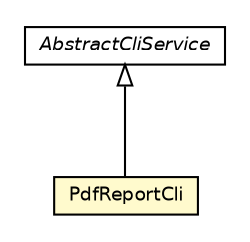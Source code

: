#!/usr/local/bin/dot
#
# Class diagram 
# Generated by UmlGraph version 4.6 (http://www.spinellis.gr/sw/umlgraph)
#

digraph G {
	edge [fontname="Helvetica",fontsize=10,labelfontname="Helvetica",labelfontsize=10];
	node [fontname="Helvetica",fontsize=10,shape=plaintext];
	// net.chrissearle.flickrvote.service.cli.PdfReportCli
	c34 [label=<<table border="0" cellborder="1" cellspacing="0" cellpadding="2" port="p" bgcolor="lemonChiffon" href="./PdfReportCli.html">
		<tr><td><table border="0" cellspacing="0" cellpadding="1">
			<tr><td> PdfReportCli </td></tr>
		</table></td></tr>
		</table>>, fontname="Helvetica", fontcolor="black", fontsize=9.0];
	// net.chrissearle.flickrvote.service.cli.AbstractCliService
	c37 [label=<<table border="0" cellborder="1" cellspacing="0" cellpadding="2" port="p" href="./AbstractCliService.html">
		<tr><td><table border="0" cellspacing="0" cellpadding="1">
			<tr><td><font face="Helvetica-Oblique"> AbstractCliService </font></td></tr>
		</table></td></tr>
		</table>>, fontname="Helvetica", fontcolor="black", fontsize=9.0];
	//net.chrissearle.flickrvote.service.cli.PdfReportCli extends net.chrissearle.flickrvote.service.cli.AbstractCliService
	c37:p -> c34:p [dir=back,arrowtail=empty];
}

